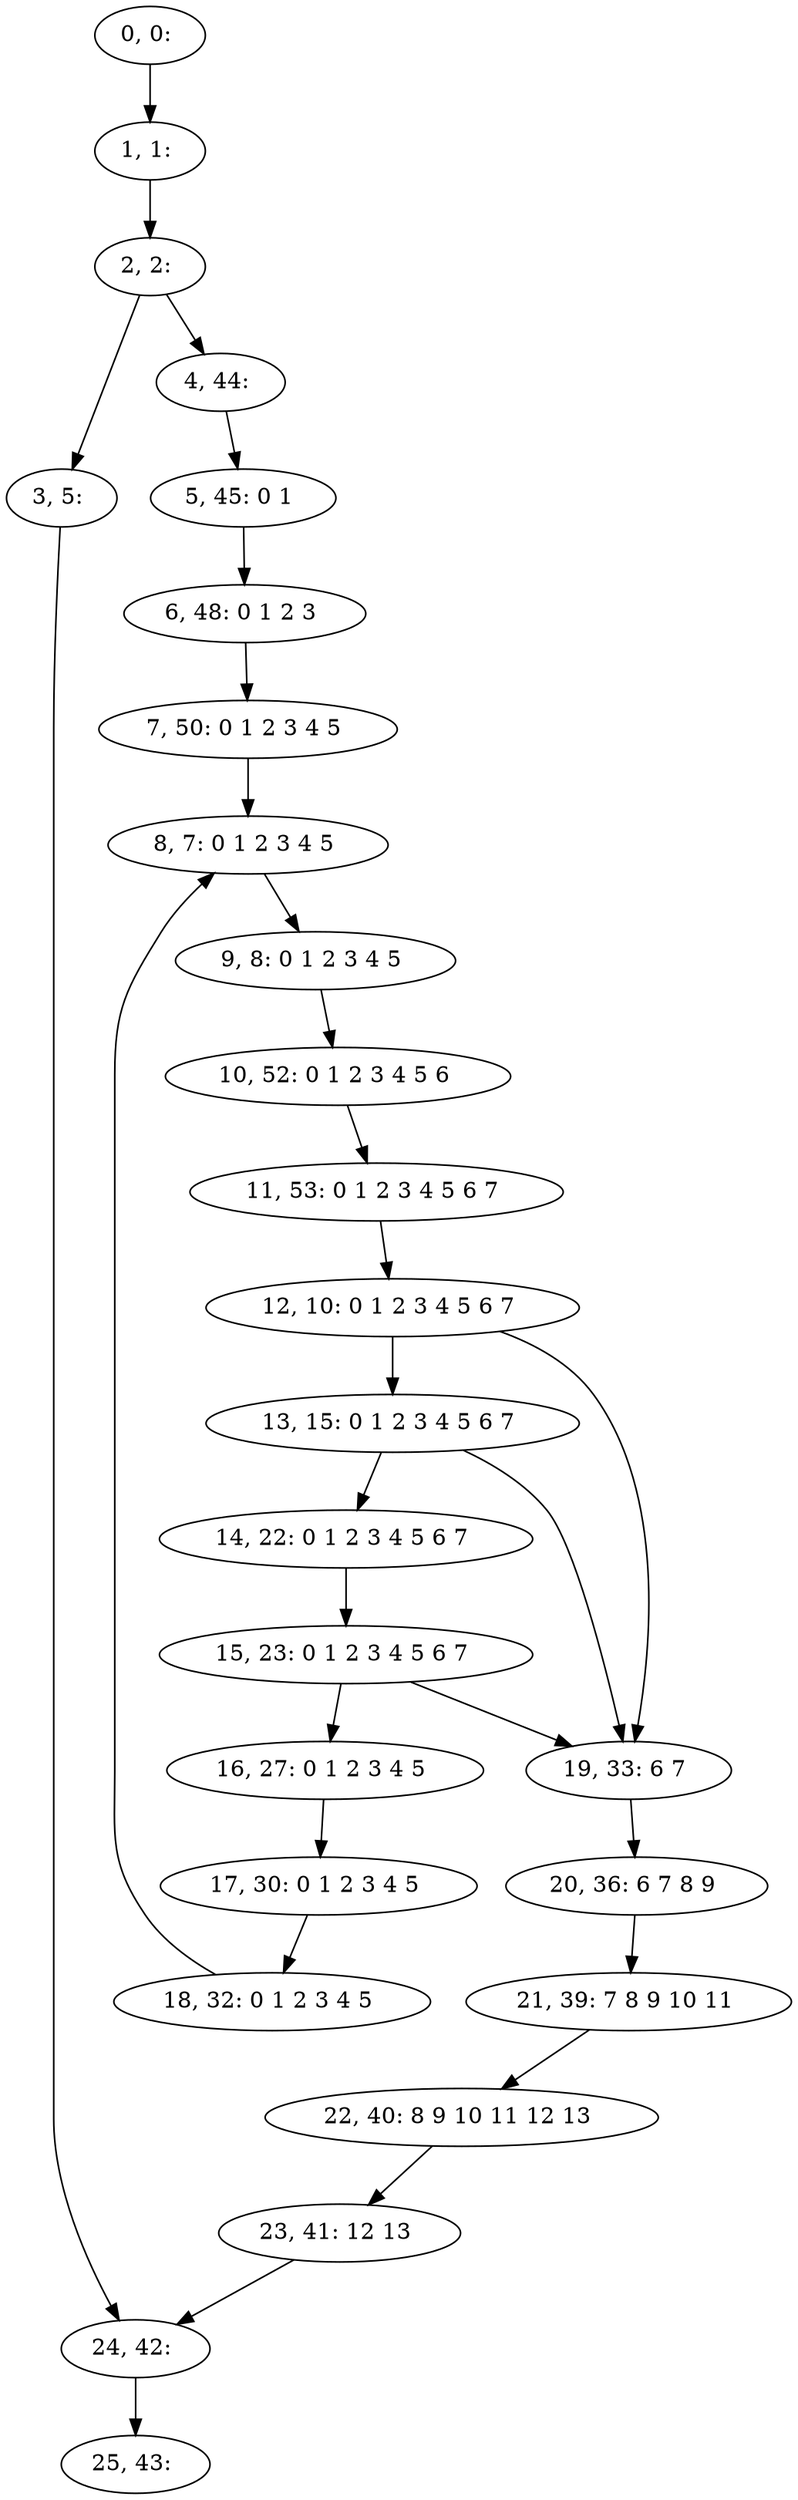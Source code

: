digraph G {
0[label="0, 0: "];
1[label="1, 1: "];
2[label="2, 2: "];
3[label="3, 5: "];
4[label="4, 44: "];
5[label="5, 45: 0 1 "];
6[label="6, 48: 0 1 2 3 "];
7[label="7, 50: 0 1 2 3 4 5 "];
8[label="8, 7: 0 1 2 3 4 5 "];
9[label="9, 8: 0 1 2 3 4 5 "];
10[label="10, 52: 0 1 2 3 4 5 6 "];
11[label="11, 53: 0 1 2 3 4 5 6 7 "];
12[label="12, 10: 0 1 2 3 4 5 6 7 "];
13[label="13, 15: 0 1 2 3 4 5 6 7 "];
14[label="14, 22: 0 1 2 3 4 5 6 7 "];
15[label="15, 23: 0 1 2 3 4 5 6 7 "];
16[label="16, 27: 0 1 2 3 4 5 "];
17[label="17, 30: 0 1 2 3 4 5 "];
18[label="18, 32: 0 1 2 3 4 5 "];
19[label="19, 33: 6 7 "];
20[label="20, 36: 6 7 8 9 "];
21[label="21, 39: 7 8 9 10 11 "];
22[label="22, 40: 8 9 10 11 12 13 "];
23[label="23, 41: 12 13 "];
24[label="24, 42: "];
25[label="25, 43: "];
0->1 ;
1->2 ;
2->3 ;
2->4 ;
3->24 ;
4->5 ;
5->6 ;
6->7 ;
7->8 ;
8->9 ;
9->10 ;
10->11 ;
11->12 ;
12->13 ;
12->19 ;
13->14 ;
13->19 ;
14->15 ;
15->16 ;
15->19 ;
16->17 ;
17->18 ;
18->8 ;
19->20 ;
20->21 ;
21->22 ;
22->23 ;
23->24 ;
24->25 ;
}
